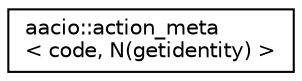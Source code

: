 digraph "Graphical Class Hierarchy"
{
  edge [fontname="Helvetica",fontsize="10",labelfontname="Helvetica",labelfontsize="10"];
  node [fontname="Helvetica",fontsize="10",shape=record];
  rankdir="LR";
  Node0 [label="aacio::action_meta\l\< code, N(getidentity) \>",height=0.2,width=0.4,color="black", fillcolor="white", style="filled",URL="$structaacio_1_1action__meta.html"];
}
